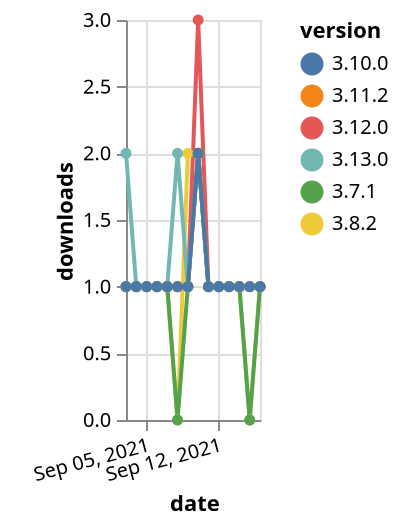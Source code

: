 {"$schema": "https://vega.github.io/schema/vega-lite/v5.json", "description": "A simple bar chart with embedded data.", "data": {"values": [{"date": "2021-09-03", "total": 144, "delta": 1, "version": "3.11.2"}, {"date": "2021-09-04", "total": 145, "delta": 1, "version": "3.11.2"}, {"date": "2021-09-05", "total": 146, "delta": 1, "version": "3.11.2"}, {"date": "2021-09-06", "total": 147, "delta": 1, "version": "3.11.2"}, {"date": "2021-09-07", "total": 148, "delta": 1, "version": "3.11.2"}, {"date": "2021-09-08", "total": 149, "delta": 1, "version": "3.11.2"}, {"date": "2021-09-09", "total": 150, "delta": 1, "version": "3.11.2"}, {"date": "2021-09-10", "total": 152, "delta": 2, "version": "3.11.2"}, {"date": "2021-09-11", "total": 153, "delta": 1, "version": "3.11.2"}, {"date": "2021-09-12", "total": 154, "delta": 1, "version": "3.11.2"}, {"date": "2021-09-13", "total": 155, "delta": 1, "version": "3.11.2"}, {"date": "2021-09-14", "total": 156, "delta": 1, "version": "3.11.2"}, {"date": "2021-09-15", "total": 157, "delta": 1, "version": "3.11.2"}, {"date": "2021-09-16", "total": 158, "delta": 1, "version": "3.11.2"}, {"date": "2021-09-03", "total": 173, "delta": 1, "version": "3.8.2"}, {"date": "2021-09-04", "total": 174, "delta": 1, "version": "3.8.2"}, {"date": "2021-09-05", "total": 175, "delta": 1, "version": "3.8.2"}, {"date": "2021-09-06", "total": 176, "delta": 1, "version": "3.8.2"}, {"date": "2021-09-07", "total": 177, "delta": 1, "version": "3.8.2"}, {"date": "2021-09-08", "total": 177, "delta": 0, "version": "3.8.2"}, {"date": "2021-09-09", "total": 179, "delta": 2, "version": "3.8.2"}, {"date": "2021-09-10", "total": 181, "delta": 2, "version": "3.8.2"}, {"date": "2021-09-11", "total": 182, "delta": 1, "version": "3.8.2"}, {"date": "2021-09-12", "total": 183, "delta": 1, "version": "3.8.2"}, {"date": "2021-09-13", "total": 184, "delta": 1, "version": "3.8.2"}, {"date": "2021-09-14", "total": 185, "delta": 1, "version": "3.8.2"}, {"date": "2021-09-15", "total": 185, "delta": 0, "version": "3.8.2"}, {"date": "2021-09-16", "total": 186, "delta": 1, "version": "3.8.2"}, {"date": "2021-09-03", "total": 160, "delta": 1, "version": "3.12.0"}, {"date": "2021-09-04", "total": 161, "delta": 1, "version": "3.12.0"}, {"date": "2021-09-05", "total": 162, "delta": 1, "version": "3.12.0"}, {"date": "2021-09-06", "total": 163, "delta": 1, "version": "3.12.0"}, {"date": "2021-09-07", "total": 164, "delta": 1, "version": "3.12.0"}, {"date": "2021-09-08", "total": 165, "delta": 1, "version": "3.12.0"}, {"date": "2021-09-09", "total": 166, "delta": 1, "version": "3.12.0"}, {"date": "2021-09-10", "total": 169, "delta": 3, "version": "3.12.0"}, {"date": "2021-09-11", "total": 170, "delta": 1, "version": "3.12.0"}, {"date": "2021-09-12", "total": 171, "delta": 1, "version": "3.12.0"}, {"date": "2021-09-13", "total": 172, "delta": 1, "version": "3.12.0"}, {"date": "2021-09-14", "total": 173, "delta": 1, "version": "3.12.0"}, {"date": "2021-09-15", "total": 174, "delta": 1, "version": "3.12.0"}, {"date": "2021-09-16", "total": 175, "delta": 1, "version": "3.12.0"}, {"date": "2021-09-03", "total": 115, "delta": 2, "version": "3.13.0"}, {"date": "2021-09-04", "total": 116, "delta": 1, "version": "3.13.0"}, {"date": "2021-09-05", "total": 117, "delta": 1, "version": "3.13.0"}, {"date": "2021-09-06", "total": 118, "delta": 1, "version": "3.13.0"}, {"date": "2021-09-07", "total": 119, "delta": 1, "version": "3.13.0"}, {"date": "2021-09-08", "total": 121, "delta": 2, "version": "3.13.0"}, {"date": "2021-09-09", "total": 122, "delta": 1, "version": "3.13.0"}, {"date": "2021-09-10", "total": 124, "delta": 2, "version": "3.13.0"}, {"date": "2021-09-11", "total": 125, "delta": 1, "version": "3.13.0"}, {"date": "2021-09-12", "total": 126, "delta": 1, "version": "3.13.0"}, {"date": "2021-09-13", "total": 127, "delta": 1, "version": "3.13.0"}, {"date": "2021-09-14", "total": 128, "delta": 1, "version": "3.13.0"}, {"date": "2021-09-15", "total": 129, "delta": 1, "version": "3.13.0"}, {"date": "2021-09-16", "total": 130, "delta": 1, "version": "3.13.0"}, {"date": "2021-09-03", "total": 214, "delta": 1, "version": "3.7.1"}, {"date": "2021-09-04", "total": 215, "delta": 1, "version": "3.7.1"}, {"date": "2021-09-05", "total": 216, "delta": 1, "version": "3.7.1"}, {"date": "2021-09-06", "total": 217, "delta": 1, "version": "3.7.1"}, {"date": "2021-09-07", "total": 218, "delta": 1, "version": "3.7.1"}, {"date": "2021-09-08", "total": 218, "delta": 0, "version": "3.7.1"}, {"date": "2021-09-09", "total": 219, "delta": 1, "version": "3.7.1"}, {"date": "2021-09-10", "total": 221, "delta": 2, "version": "3.7.1"}, {"date": "2021-09-11", "total": 222, "delta": 1, "version": "3.7.1"}, {"date": "2021-09-12", "total": 223, "delta": 1, "version": "3.7.1"}, {"date": "2021-09-13", "total": 224, "delta": 1, "version": "3.7.1"}, {"date": "2021-09-14", "total": 225, "delta": 1, "version": "3.7.1"}, {"date": "2021-09-15", "total": 225, "delta": 0, "version": "3.7.1"}, {"date": "2021-09-16", "total": 226, "delta": 1, "version": "3.7.1"}, {"date": "2021-09-03", "total": 160, "delta": 1, "version": "3.10.0"}, {"date": "2021-09-04", "total": 161, "delta": 1, "version": "3.10.0"}, {"date": "2021-09-05", "total": 162, "delta": 1, "version": "3.10.0"}, {"date": "2021-09-06", "total": 163, "delta": 1, "version": "3.10.0"}, {"date": "2021-09-07", "total": 164, "delta": 1, "version": "3.10.0"}, {"date": "2021-09-08", "total": 165, "delta": 1, "version": "3.10.0"}, {"date": "2021-09-09", "total": 166, "delta": 1, "version": "3.10.0"}, {"date": "2021-09-10", "total": 168, "delta": 2, "version": "3.10.0"}, {"date": "2021-09-11", "total": 169, "delta": 1, "version": "3.10.0"}, {"date": "2021-09-12", "total": 170, "delta": 1, "version": "3.10.0"}, {"date": "2021-09-13", "total": 171, "delta": 1, "version": "3.10.0"}, {"date": "2021-09-14", "total": 172, "delta": 1, "version": "3.10.0"}, {"date": "2021-09-15", "total": 173, "delta": 1, "version": "3.10.0"}, {"date": "2021-09-16", "total": 174, "delta": 1, "version": "3.10.0"}]}, "width": "container", "mark": {"type": "line", "point": {"filled": true}}, "encoding": {"x": {"field": "date", "type": "temporal", "timeUnit": "yearmonthdate", "title": "date", "axis": {"labelAngle": -15}}, "y": {"field": "delta", "type": "quantitative", "title": "downloads"}, "color": {"field": "version", "type": "nominal"}, "tooltip": {"field": "delta"}}}